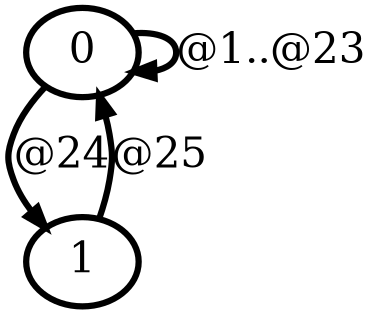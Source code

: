 digraph G {
        node [style=rounded, penwidth=3, fontsize=20, shape=oval];
"0" -> "0" [label="@1..@23", color=black,arrowsize=1,style=bold,penwidth=3,fontsize=20];
"0" -> "1" [label="@24", color=black,arrowsize=1,style=bold,penwidth=3,fontsize=20];
"1" -> "0" [label="@25", color=black,arrowsize=1,style=bold,penwidth=3,fontsize=20];
}
